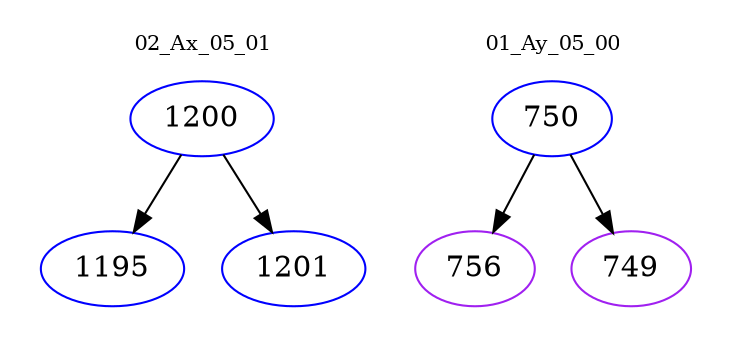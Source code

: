 digraph{
subgraph cluster_0 {
color = white
label = "02_Ax_05_01";
fontsize=10;
T0_1200 [label="1200", color="blue"]
T0_1200 -> T0_1195 [color="black"]
T0_1195 [label="1195", color="blue"]
T0_1200 -> T0_1201 [color="black"]
T0_1201 [label="1201", color="blue"]
}
subgraph cluster_1 {
color = white
label = "01_Ay_05_00";
fontsize=10;
T1_750 [label="750", color="blue"]
T1_750 -> T1_756 [color="black"]
T1_756 [label="756", color="purple"]
T1_750 -> T1_749 [color="black"]
T1_749 [label="749", color="purple"]
}
}
